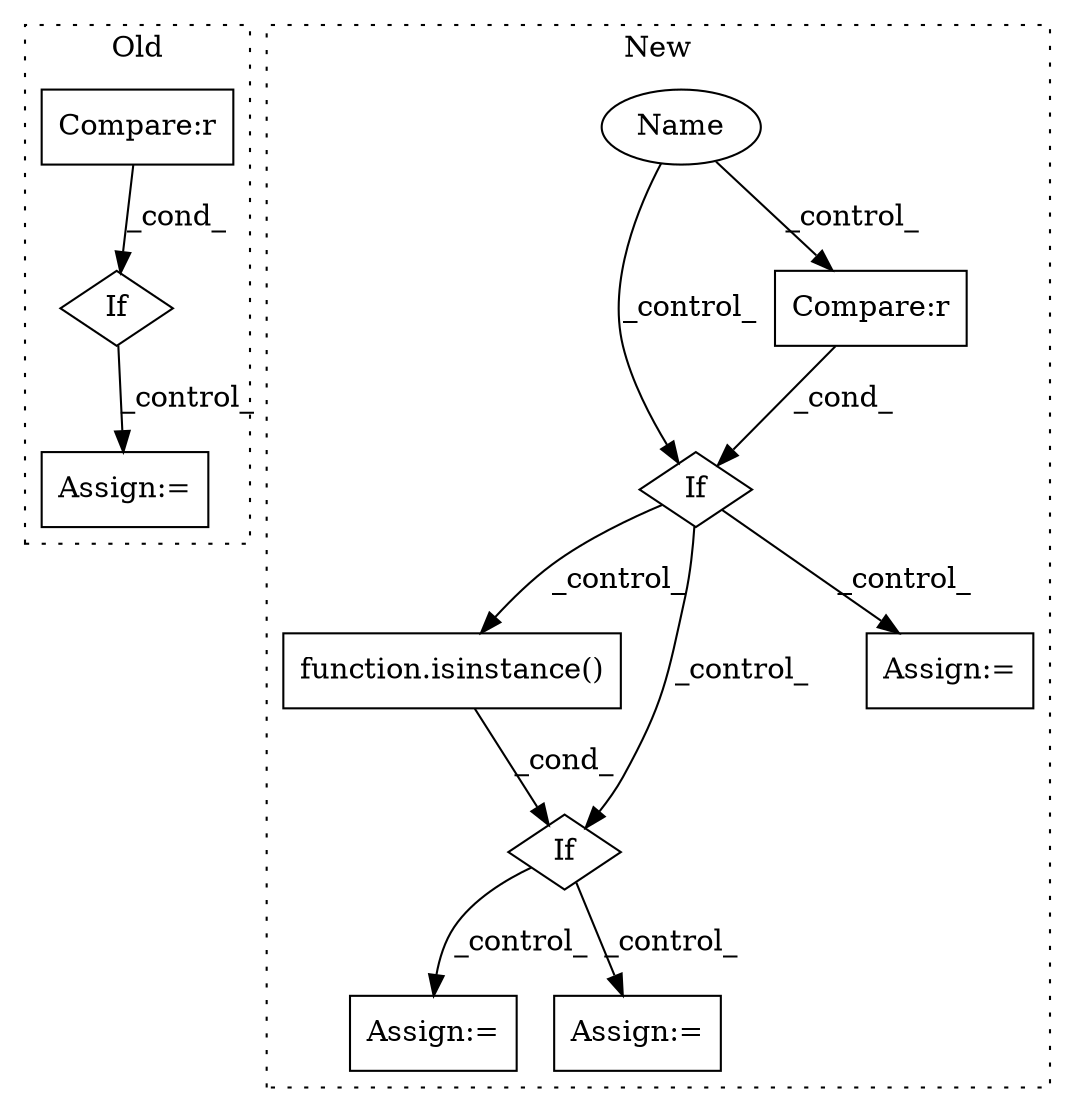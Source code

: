 digraph G {
subgraph cluster0 {
1 [label="If" a="96" s="3695" l="0" shape="diamond"];
5 [label="Assign:=" a="68" s="3807" l="3" shape="box"];
6 [label="Compare:r" a="40" s="3695" l="13" shape="box"];
label = "Old";
style="dotted";
}
subgraph cluster1 {
2 [label="function.isinstance()" a="75" s="5107,5147" l="11,1" shape="box"];
3 [label="If" a="96" s="5100" l="3" shape="diamond"];
4 [label="Assign:=" a="68" s="5442" l="3" shape="box"];
7 [label="Assign:=" a="68" s="5376" l="3" shape="box"];
8 [label="If" a="96" s="4605" l="0" shape="diamond"];
9 [label="Compare:r" a="40" s="4605" l="19" shape="box"];
10 [label="Assign:=" a="68" s="4731" l="14" shape="box"];
11 [label="Name" a="87" s="3749" l="8" shape="ellipse"];
label = "New";
style="dotted";
}
1 -> 5 [label="_control_"];
2 -> 3 [label="_cond_"];
3 -> 7 [label="_control_"];
3 -> 4 [label="_control_"];
6 -> 1 [label="_cond_"];
8 -> 10 [label="_control_"];
8 -> 3 [label="_control_"];
8 -> 2 [label="_control_"];
9 -> 8 [label="_cond_"];
11 -> 9 [label="_control_"];
11 -> 8 [label="_control_"];
}